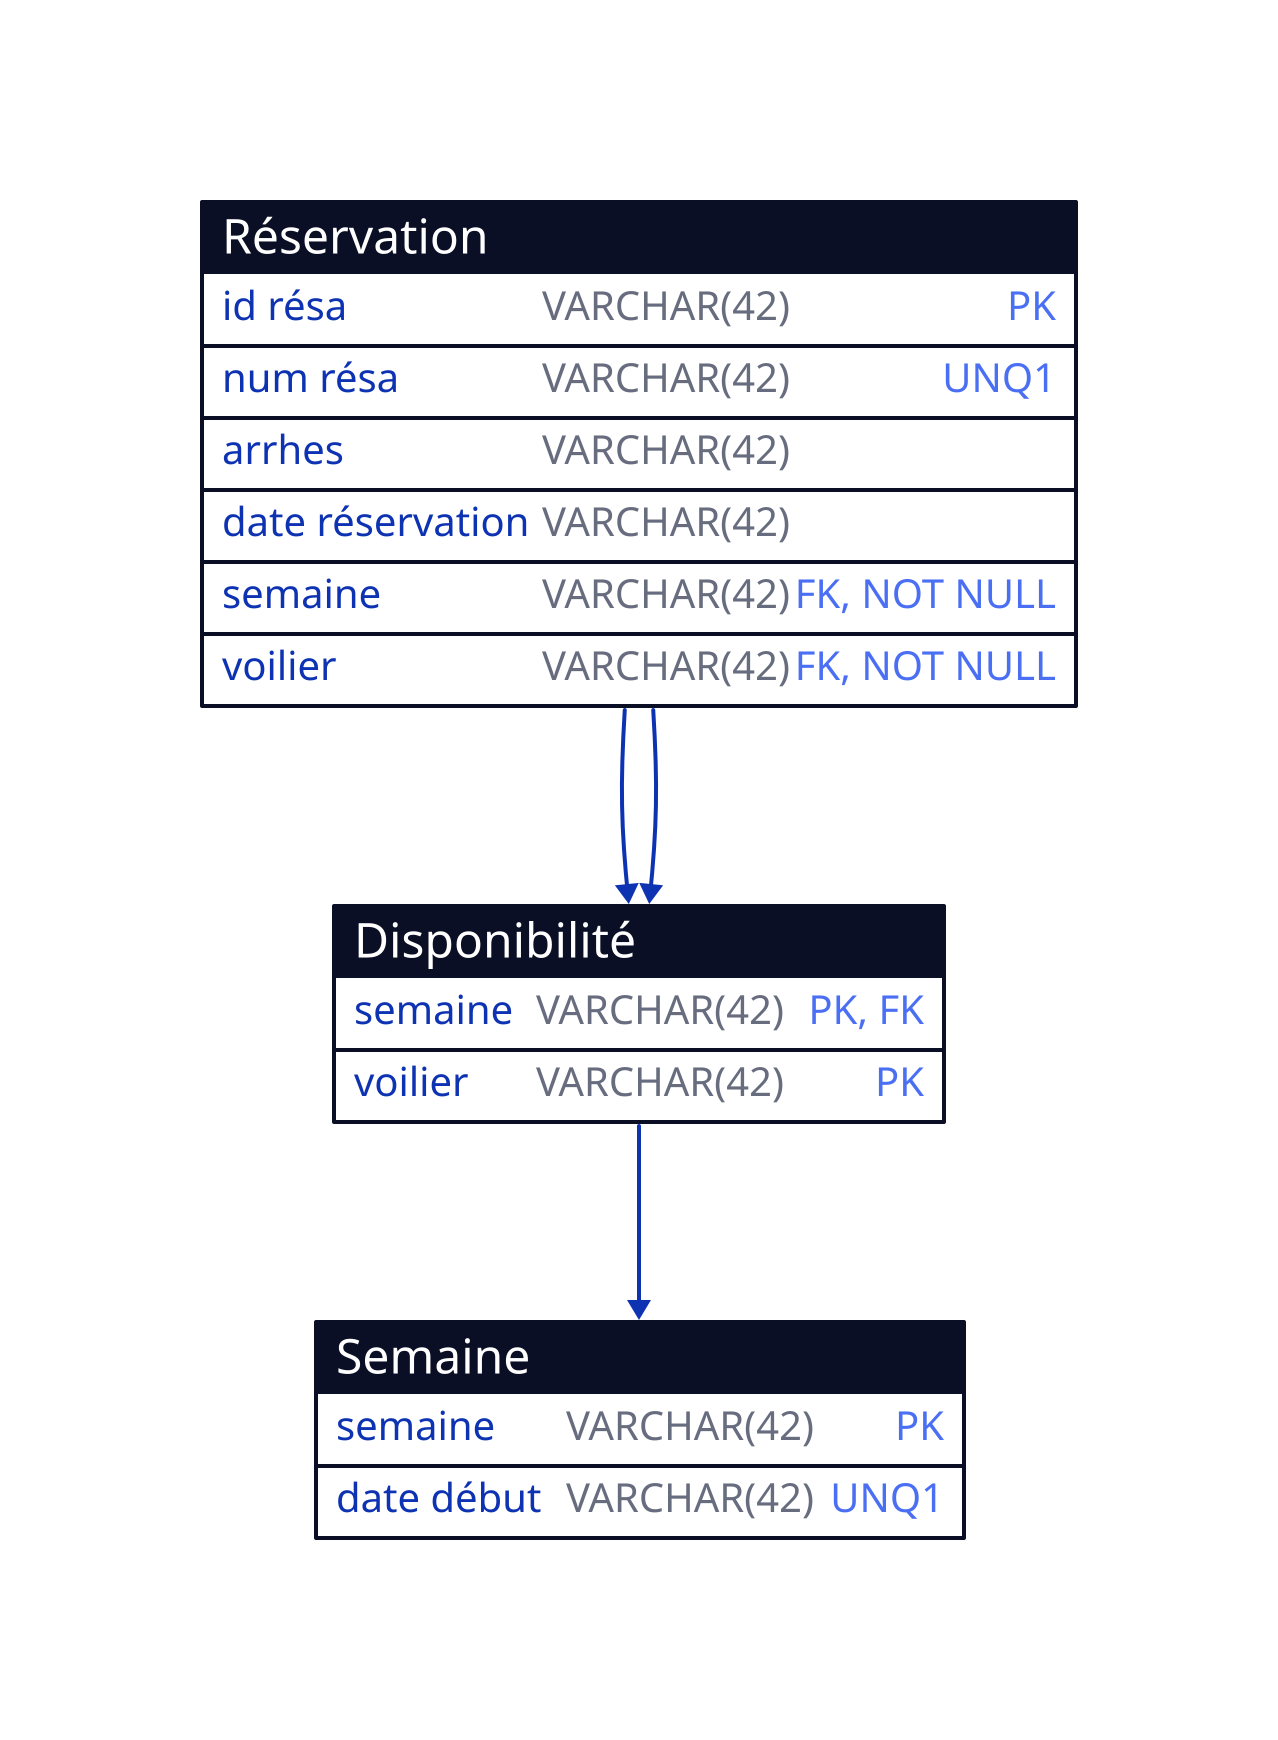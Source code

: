 "Disponibilité": { shape: sql_table
  "semaine": VARCHAR(42) {constraint: [PK; FK]}
  "voilier": VARCHAR(42) {constraint: PK}
}

"Réservation": { shape: sql_table
  "id résa":          VARCHAR(42) {constraint: PK}
  "num résa":         VARCHAR(42) {constraint: UNQ1}
  "arrhes":           VARCHAR(42) 
  "date réservation": VARCHAR(42) 
  "semaine":          VARCHAR(42) {constraint: [FK; NOT NULL]}
  "voilier":          VARCHAR(42) {constraint: [FK; NOT NULL]}
}

"Semaine": { shape: sql_table
  "semaine":    VARCHAR(42) {constraint: PK}
  "date début": VARCHAR(42) {constraint: UNQ1}
}

"Disponibilité"."semaine" -> "Semaine"."semaine"
"Réservation"."semaine" -> "Disponibilité"."semaine"
"Réservation"."voilier" -> "Disponibilité"."voilier"
